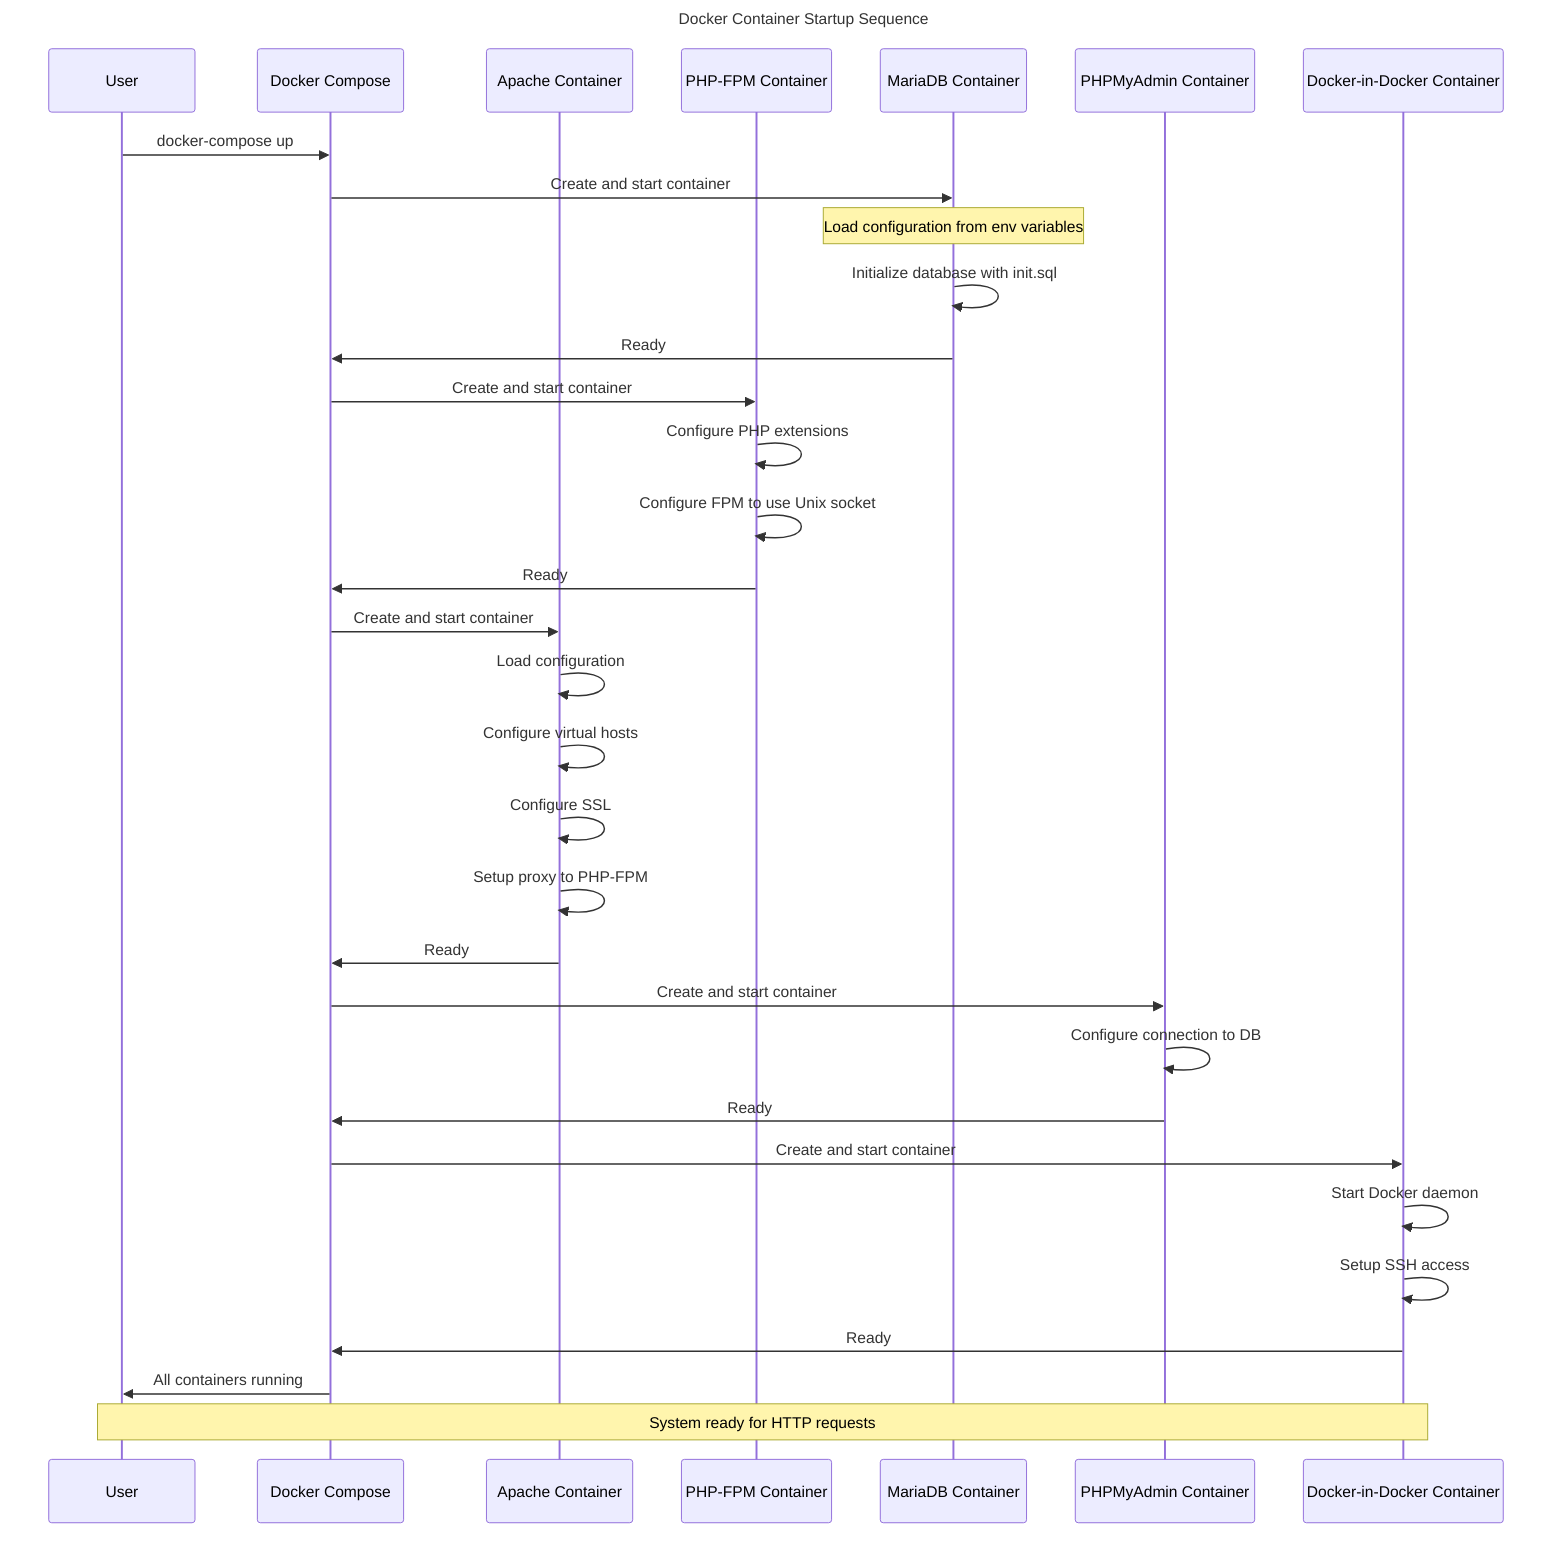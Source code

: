 sequenceDiagram
    title Docker Container Startup Sequence
    
    participant User as User
    participant DC as Docker Compose
    participant Apache as Apache Container
    participant PHP as PHP-FPM Container
    participant DB as MariaDB Container
    participant PMA as PHPMyAdmin Container
    participant DinD as Docker-in-Docker Container
    
    User->>DC: docker-compose up
    
    %% DB Container Startup
    DC->>DB: Create and start container
    Note over DB: Load configuration from env variables
    DB->>DB: Initialize database with init.sql
    DB->>DC: Ready

    %% PHP Container Startup
    DC->>PHP: Create and start container
    PHP->>PHP: Configure PHP extensions
    PHP->>PHP: Configure FPM to use Unix socket
    PHP->>DC: Ready
    
    %% Apache Container Startup
    DC->>Apache: Create and start container
    Apache->>Apache: Load configuration
    Apache->>Apache: Configure virtual hosts
    Apache->>Apache: Configure SSL
    Apache->>Apache: Setup proxy to PHP-FPM
    Apache->>DC: Ready
    
    %% PHPMyAdmin Container Startup
    DC->>PMA: Create and start container
    PMA->>PMA: Configure connection to DB
    PMA->>DC: Ready
    
    %% Docker-in-Docker Container Startup
    DC->>DinD: Create and start container
    DinD->>DinD: Start Docker daemon
    DinD->>DinD: Setup SSH access
    DinD->>DC: Ready
    
    DC->>User: All containers running
    
    Note over User, DinD: System ready for HTTP requests